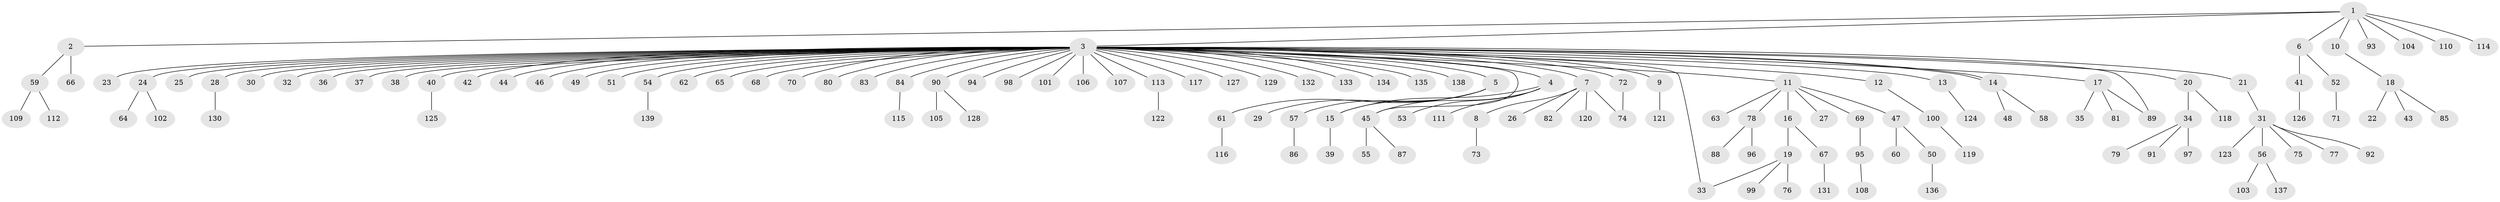 // Generated by graph-tools (version 1.1) at 2025/14/03/09/25 04:14:38]
// undirected, 139 vertices, 144 edges
graph export_dot {
graph [start="1"]
  node [color=gray90,style=filled];
  1;
  2;
  3;
  4;
  5;
  6;
  7;
  8;
  9;
  10;
  11;
  12;
  13;
  14;
  15;
  16;
  17;
  18;
  19;
  20;
  21;
  22;
  23;
  24;
  25;
  26;
  27;
  28;
  29;
  30;
  31;
  32;
  33;
  34;
  35;
  36;
  37;
  38;
  39;
  40;
  41;
  42;
  43;
  44;
  45;
  46;
  47;
  48;
  49;
  50;
  51;
  52;
  53;
  54;
  55;
  56;
  57;
  58;
  59;
  60;
  61;
  62;
  63;
  64;
  65;
  66;
  67;
  68;
  69;
  70;
  71;
  72;
  73;
  74;
  75;
  76;
  77;
  78;
  79;
  80;
  81;
  82;
  83;
  84;
  85;
  86;
  87;
  88;
  89;
  90;
  91;
  92;
  93;
  94;
  95;
  96;
  97;
  98;
  99;
  100;
  101;
  102;
  103;
  104;
  105;
  106;
  107;
  108;
  109;
  110;
  111;
  112;
  113;
  114;
  115;
  116;
  117;
  118;
  119;
  120;
  121;
  122;
  123;
  124;
  125;
  126;
  127;
  128;
  129;
  130;
  131;
  132;
  133;
  134;
  135;
  136;
  137;
  138;
  139;
  1 -- 2;
  1 -- 3;
  1 -- 6;
  1 -- 10;
  1 -- 93;
  1 -- 104;
  1 -- 110;
  1 -- 114;
  2 -- 59;
  2 -- 66;
  3 -- 4;
  3 -- 5;
  3 -- 7;
  3 -- 9;
  3 -- 11;
  3 -- 12;
  3 -- 13;
  3 -- 14;
  3 -- 14;
  3 -- 17;
  3 -- 20;
  3 -- 21;
  3 -- 23;
  3 -- 24;
  3 -- 25;
  3 -- 28;
  3 -- 30;
  3 -- 32;
  3 -- 33;
  3 -- 36;
  3 -- 37;
  3 -- 38;
  3 -- 40;
  3 -- 42;
  3 -- 44;
  3 -- 45;
  3 -- 46;
  3 -- 49;
  3 -- 51;
  3 -- 54;
  3 -- 62;
  3 -- 65;
  3 -- 68;
  3 -- 70;
  3 -- 72;
  3 -- 80;
  3 -- 83;
  3 -- 84;
  3 -- 89;
  3 -- 90;
  3 -- 94;
  3 -- 98;
  3 -- 101;
  3 -- 106;
  3 -- 107;
  3 -- 113;
  3 -- 117;
  3 -- 127;
  3 -- 129;
  3 -- 132;
  3 -- 133;
  3 -- 134;
  3 -- 135;
  3 -- 138;
  4 -- 15;
  4 -- 45;
  4 -- 53;
  4 -- 111;
  5 -- 15;
  5 -- 29;
  5 -- 57;
  5 -- 61;
  6 -- 41;
  6 -- 52;
  7 -- 8;
  7 -- 26;
  7 -- 74;
  7 -- 82;
  7 -- 120;
  8 -- 73;
  9 -- 121;
  10 -- 18;
  11 -- 16;
  11 -- 27;
  11 -- 47;
  11 -- 63;
  11 -- 69;
  11 -- 78;
  12 -- 100;
  13 -- 124;
  14 -- 48;
  14 -- 58;
  15 -- 39;
  16 -- 19;
  16 -- 67;
  17 -- 35;
  17 -- 81;
  17 -- 89;
  18 -- 22;
  18 -- 43;
  18 -- 85;
  19 -- 33;
  19 -- 76;
  19 -- 99;
  20 -- 34;
  20 -- 118;
  21 -- 31;
  24 -- 64;
  24 -- 102;
  28 -- 130;
  31 -- 56;
  31 -- 75;
  31 -- 77;
  31 -- 92;
  31 -- 123;
  34 -- 79;
  34 -- 91;
  34 -- 97;
  40 -- 125;
  41 -- 126;
  45 -- 55;
  45 -- 87;
  47 -- 50;
  47 -- 60;
  50 -- 136;
  52 -- 71;
  54 -- 139;
  56 -- 103;
  56 -- 137;
  57 -- 86;
  59 -- 109;
  59 -- 112;
  61 -- 116;
  67 -- 131;
  69 -- 95;
  72 -- 74;
  78 -- 88;
  78 -- 96;
  84 -- 115;
  90 -- 105;
  90 -- 128;
  95 -- 108;
  100 -- 119;
  113 -- 122;
}
